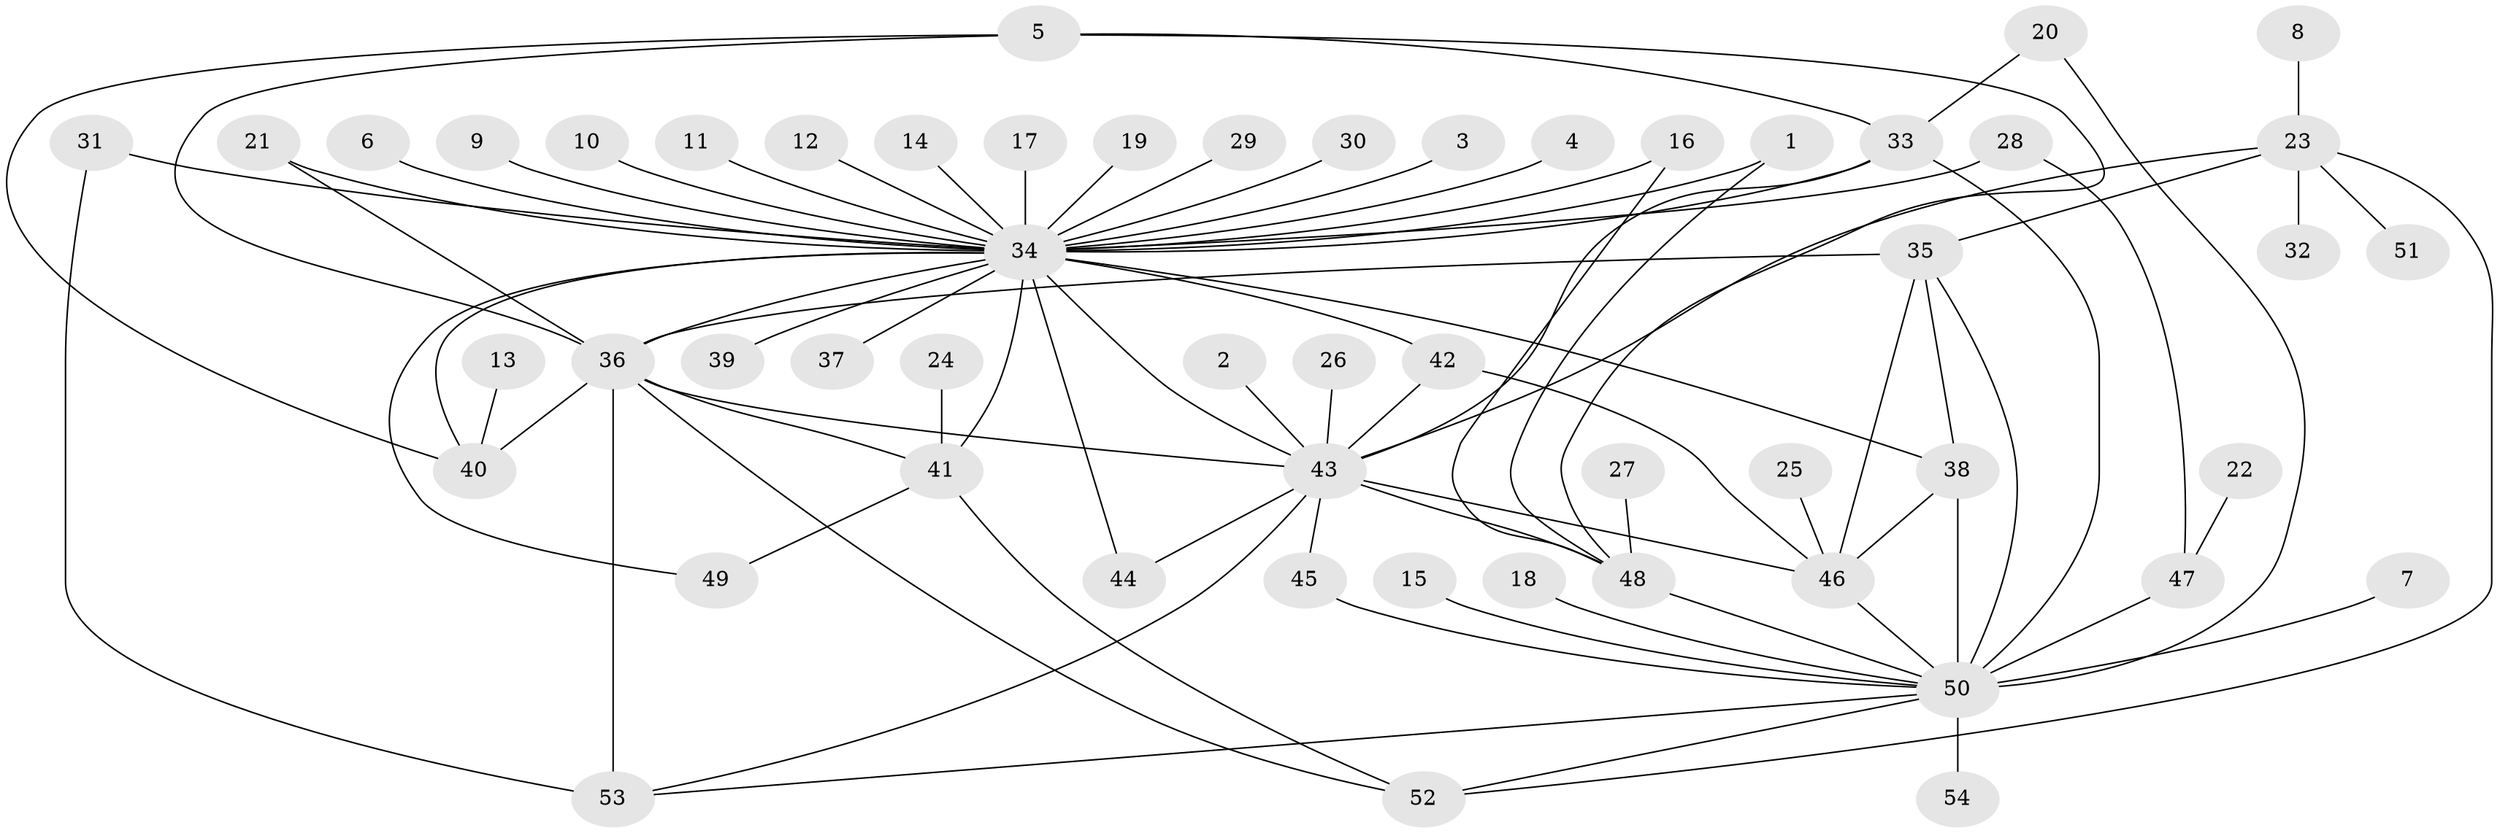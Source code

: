 // original degree distribution, {6: 0.037383177570093455, 33: 0.009345794392523364, 15: 0.009345794392523364, 7: 0.009345794392523364, 4: 0.037383177570093455, 19: 0.009345794392523364, 2: 0.19626168224299065, 1: 0.5327102803738317, 3: 0.102803738317757, 8: 0.028037383177570093, 18: 0.009345794392523364, 5: 0.018691588785046728}
// Generated by graph-tools (version 1.1) at 2025/36/03/04/25 23:36:47]
// undirected, 54 vertices, 84 edges
graph export_dot {
  node [color=gray90,style=filled];
  1;
  2;
  3;
  4;
  5;
  6;
  7;
  8;
  9;
  10;
  11;
  12;
  13;
  14;
  15;
  16;
  17;
  18;
  19;
  20;
  21;
  22;
  23;
  24;
  25;
  26;
  27;
  28;
  29;
  30;
  31;
  32;
  33;
  34;
  35;
  36;
  37;
  38;
  39;
  40;
  41;
  42;
  43;
  44;
  45;
  46;
  47;
  48;
  49;
  50;
  51;
  52;
  53;
  54;
  1 -- 34 [weight=1.0];
  1 -- 48 [weight=1.0];
  2 -- 43 [weight=1.0];
  3 -- 34 [weight=1.0];
  4 -- 34 [weight=1.0];
  5 -- 33 [weight=1.0];
  5 -- 36 [weight=1.0];
  5 -- 40 [weight=1.0];
  5 -- 48 [weight=1.0];
  6 -- 34 [weight=1.0];
  7 -- 50 [weight=1.0];
  8 -- 23 [weight=1.0];
  9 -- 34 [weight=1.0];
  10 -- 34 [weight=1.0];
  11 -- 34 [weight=1.0];
  12 -- 34 [weight=1.0];
  13 -- 40 [weight=1.0];
  14 -- 34 [weight=1.0];
  15 -- 50 [weight=1.0];
  16 -- 34 [weight=1.0];
  16 -- 48 [weight=1.0];
  17 -- 34 [weight=1.0];
  18 -- 50 [weight=1.0];
  19 -- 34 [weight=1.0];
  20 -- 33 [weight=1.0];
  20 -- 50 [weight=1.0];
  21 -- 34 [weight=1.0];
  21 -- 36 [weight=1.0];
  22 -- 47 [weight=1.0];
  23 -- 32 [weight=1.0];
  23 -- 35 [weight=2.0];
  23 -- 43 [weight=1.0];
  23 -- 51 [weight=1.0];
  23 -- 52 [weight=1.0];
  24 -- 41 [weight=1.0];
  25 -- 46 [weight=1.0];
  26 -- 43 [weight=1.0];
  27 -- 48 [weight=1.0];
  28 -- 34 [weight=1.0];
  28 -- 47 [weight=1.0];
  29 -- 34 [weight=1.0];
  30 -- 34 [weight=1.0];
  31 -- 34 [weight=1.0];
  31 -- 53 [weight=1.0];
  33 -- 34 [weight=1.0];
  33 -- 43 [weight=1.0];
  33 -- 50 [weight=2.0];
  34 -- 36 [weight=1.0];
  34 -- 37 [weight=1.0];
  34 -- 38 [weight=1.0];
  34 -- 39 [weight=1.0];
  34 -- 40 [weight=1.0];
  34 -- 41 [weight=1.0];
  34 -- 42 [weight=1.0];
  34 -- 43 [weight=1.0];
  34 -- 44 [weight=1.0];
  34 -- 49 [weight=1.0];
  35 -- 36 [weight=3.0];
  35 -- 38 [weight=1.0];
  35 -- 46 [weight=1.0];
  35 -- 50 [weight=1.0];
  36 -- 40 [weight=1.0];
  36 -- 41 [weight=1.0];
  36 -- 43 [weight=1.0];
  36 -- 52 [weight=1.0];
  36 -- 53 [weight=3.0];
  38 -- 46 [weight=1.0];
  38 -- 50 [weight=1.0];
  41 -- 49 [weight=1.0];
  41 -- 52 [weight=1.0];
  42 -- 43 [weight=1.0];
  42 -- 46 [weight=1.0];
  43 -- 44 [weight=1.0];
  43 -- 45 [weight=1.0];
  43 -- 46 [weight=1.0];
  43 -- 48 [weight=1.0];
  43 -- 53 [weight=1.0];
  45 -- 50 [weight=1.0];
  46 -- 50 [weight=1.0];
  47 -- 50 [weight=2.0];
  48 -- 50 [weight=1.0];
  50 -- 52 [weight=1.0];
  50 -- 53 [weight=1.0];
  50 -- 54 [weight=1.0];
}

